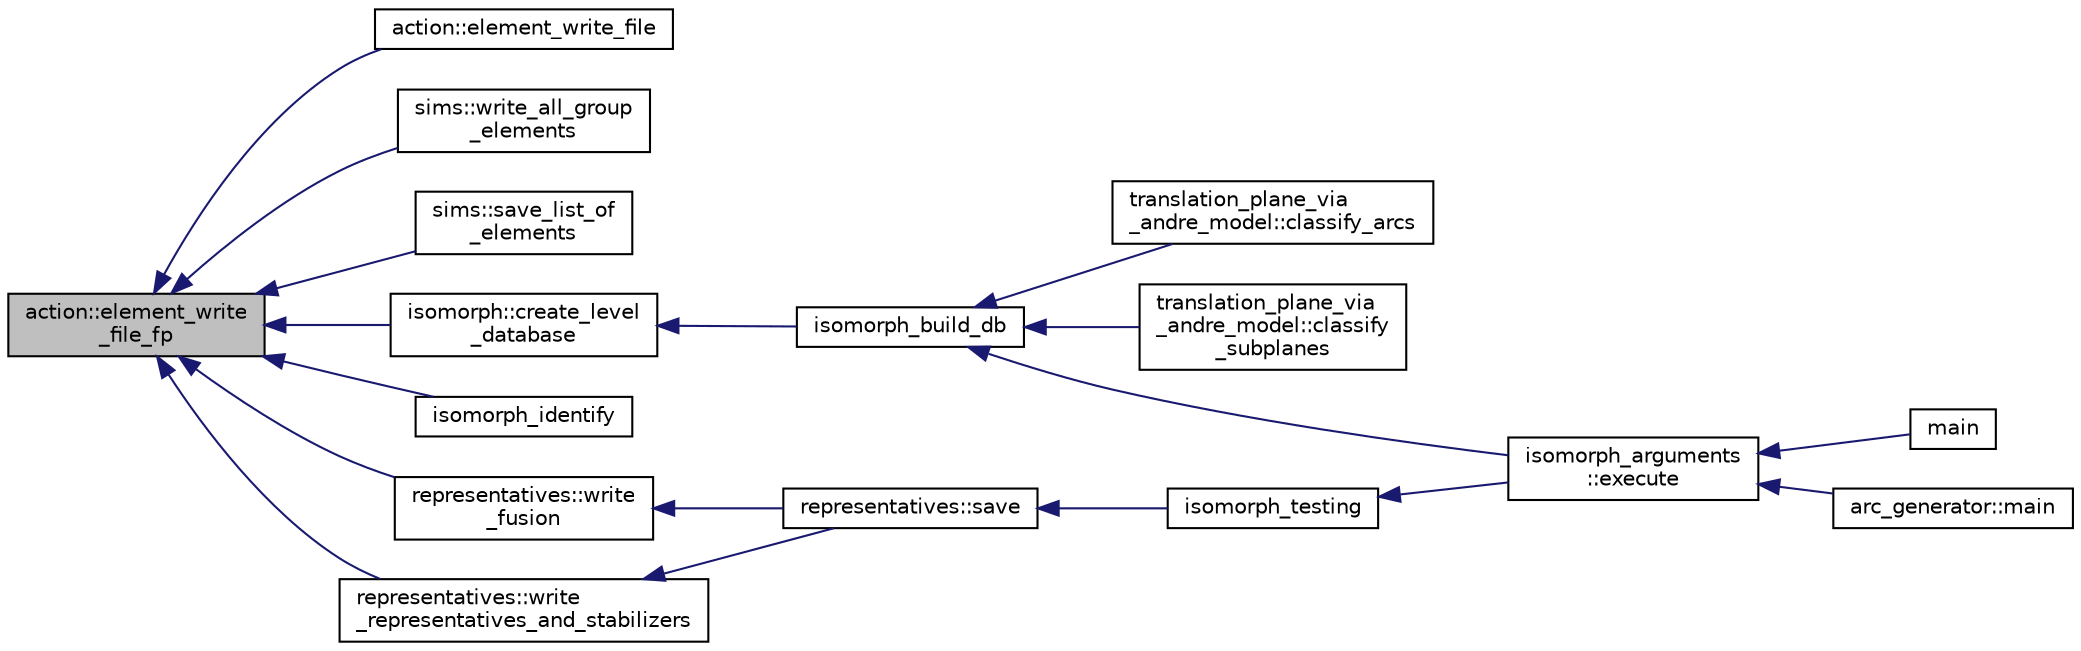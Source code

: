 digraph "action::element_write_file_fp"
{
  edge [fontname="Helvetica",fontsize="10",labelfontname="Helvetica",labelfontsize="10"];
  node [fontname="Helvetica",fontsize="10",shape=record];
  rankdir="LR";
  Node11069 [label="action::element_write\l_file_fp",height=0.2,width=0.4,color="black", fillcolor="grey75", style="filled", fontcolor="black"];
  Node11069 -> Node11070 [dir="back",color="midnightblue",fontsize="10",style="solid",fontname="Helvetica"];
  Node11070 [label="action::element_write_file",height=0.2,width=0.4,color="black", fillcolor="white", style="filled",URL="$d2/d86/classaction.html#adce5d9f7c930c890b6b9c5458a0a1d9e"];
  Node11069 -> Node11071 [dir="back",color="midnightblue",fontsize="10",style="solid",fontname="Helvetica"];
  Node11071 [label="sims::write_all_group\l_elements",height=0.2,width=0.4,color="black", fillcolor="white", style="filled",URL="$d9/df3/classsims.html#ace25b785e118af45ce824503c303d03b"];
  Node11069 -> Node11072 [dir="back",color="midnightblue",fontsize="10",style="solid",fontname="Helvetica"];
  Node11072 [label="sims::save_list_of\l_elements",height=0.2,width=0.4,color="black", fillcolor="white", style="filled",URL="$d9/df3/classsims.html#aa0b6be1174d616f816b74076ba8b1edd"];
  Node11069 -> Node11073 [dir="back",color="midnightblue",fontsize="10",style="solid",fontname="Helvetica"];
  Node11073 [label="isomorph::create_level\l_database",height=0.2,width=0.4,color="black", fillcolor="white", style="filled",URL="$d3/d5f/classisomorph.html#a15a452310bd3189f10f34c7dd7085e69"];
  Node11073 -> Node11074 [dir="back",color="midnightblue",fontsize="10",style="solid",fontname="Helvetica"];
  Node11074 [label="isomorph_build_db",height=0.2,width=0.4,color="black", fillcolor="white", style="filled",URL="$d4/d7e/isomorph__global_8_c.html#a12eb18567e79a7978cb4f9e80d2055ac"];
  Node11074 -> Node11075 [dir="back",color="midnightblue",fontsize="10",style="solid",fontname="Helvetica"];
  Node11075 [label="translation_plane_via\l_andre_model::classify_arcs",height=0.2,width=0.4,color="black", fillcolor="white", style="filled",URL="$d1/dcc/classtranslation__plane__via__andre__model.html#ac8f002e812a8b152d41e806688601c5e"];
  Node11074 -> Node11076 [dir="back",color="midnightblue",fontsize="10",style="solid",fontname="Helvetica"];
  Node11076 [label="translation_plane_via\l_andre_model::classify\l_subplanes",height=0.2,width=0.4,color="black", fillcolor="white", style="filled",URL="$d1/dcc/classtranslation__plane__via__andre__model.html#a794fefa95f0a7f7b887133375988ee55"];
  Node11074 -> Node11077 [dir="back",color="midnightblue",fontsize="10",style="solid",fontname="Helvetica"];
  Node11077 [label="isomorph_arguments\l::execute",height=0.2,width=0.4,color="black", fillcolor="white", style="filled",URL="$d5/de4/classisomorph__arguments.html#aa85e472d14906abdd5672dc66027583e"];
  Node11077 -> Node11078 [dir="back",color="midnightblue",fontsize="10",style="solid",fontname="Helvetica"];
  Node11078 [label="main",height=0.2,width=0.4,color="black", fillcolor="white", style="filled",URL="$d1/d5e/blt__main_8_c.html#a217dbf8b442f20279ea00b898af96f52"];
  Node11077 -> Node11079 [dir="back",color="midnightblue",fontsize="10",style="solid",fontname="Helvetica"];
  Node11079 [label="arc_generator::main",height=0.2,width=0.4,color="black", fillcolor="white", style="filled",URL="$d4/d21/classarc__generator.html#ad80140b51b165dad1fe6ab232be7829a"];
  Node11069 -> Node11080 [dir="back",color="midnightblue",fontsize="10",style="solid",fontname="Helvetica"];
  Node11080 [label="isomorph_identify",height=0.2,width=0.4,color="black", fillcolor="white", style="filled",URL="$d4/d7e/isomorph__global_8_c.html#aa0fe57c73d5668eee10a6022ada7f6a3"];
  Node11069 -> Node11081 [dir="back",color="midnightblue",fontsize="10",style="solid",fontname="Helvetica"];
  Node11081 [label="representatives::write\l_fusion",height=0.2,width=0.4,color="black", fillcolor="white", style="filled",URL="$da/dc1/classrepresentatives.html#a0f72413543cd660254b19cc5a49bfc39"];
  Node11081 -> Node11082 [dir="back",color="midnightblue",fontsize="10",style="solid",fontname="Helvetica"];
  Node11082 [label="representatives::save",height=0.2,width=0.4,color="black", fillcolor="white", style="filled",URL="$da/dc1/classrepresentatives.html#a55b82caf4dcd8c5f717ceb448104c95b"];
  Node11082 -> Node11083 [dir="back",color="midnightblue",fontsize="10",style="solid",fontname="Helvetica"];
  Node11083 [label="isomorph_testing",height=0.2,width=0.4,color="black", fillcolor="white", style="filled",URL="$d4/d7e/isomorph__global_8_c.html#a5a73cbe9f89c4727f086482ee2d238f9"];
  Node11083 -> Node11077 [dir="back",color="midnightblue",fontsize="10",style="solid",fontname="Helvetica"];
  Node11069 -> Node11084 [dir="back",color="midnightblue",fontsize="10",style="solid",fontname="Helvetica"];
  Node11084 [label="representatives::write\l_representatives_and_stabilizers",height=0.2,width=0.4,color="black", fillcolor="white", style="filled",URL="$da/dc1/classrepresentatives.html#a63e383a197b4f354b1226db6b67414df"];
  Node11084 -> Node11082 [dir="back",color="midnightblue",fontsize="10",style="solid",fontname="Helvetica"];
}
